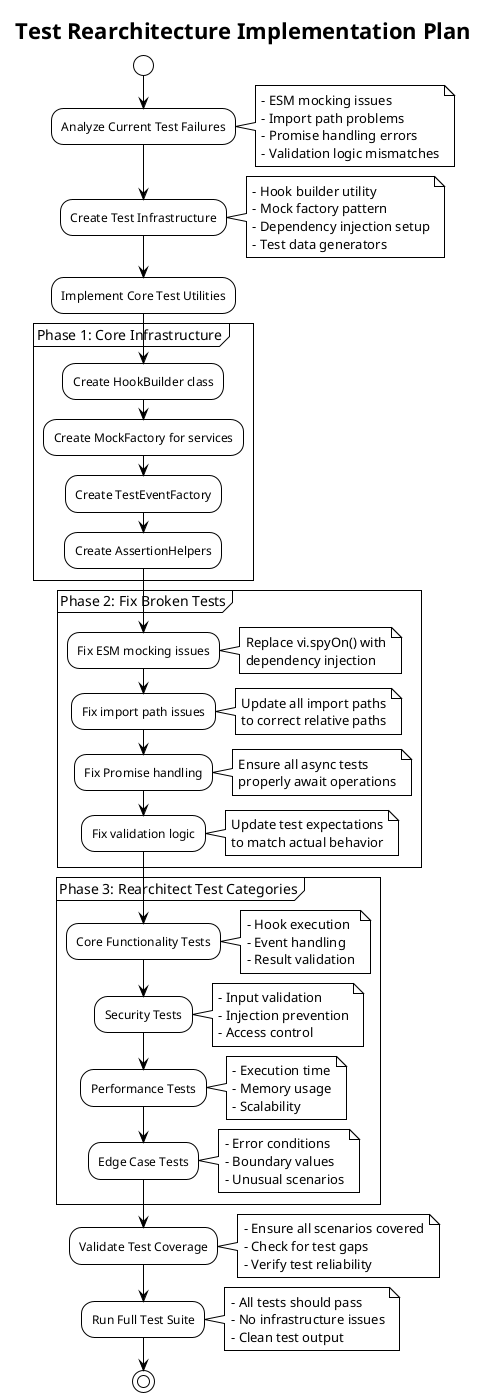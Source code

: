 @startuml Test Implementation Plan

!theme plain
skinparam backgroundColor #FFFFFF
skinparam activityStyle rectangle

title Test Rearchitecture Implementation Plan

start

:Analyze Current Test Failures;
note right
  - ESM mocking issues
  - Import path problems
  - Promise handling errors
  - Validation logic mismatches
end note

:Create Test Infrastructure;
note right
  - Hook builder utility
  - Mock factory pattern
  - Dependency injection setup
  - Test data generators
end note

:Implement Core Test Utilities;

partition "Phase 1: Core Infrastructure" {
  :Create HookBuilder class;
  :Create MockFactory for services;
  :Create TestEventFactory;
  :Create AssertionHelpers;
}

partition "Phase 2: Fix Broken Tests" {
  :Fix ESM mocking issues;
  note right
    Replace vi.spyOn() with
    dependency injection
  end note
  
  :Fix import path issues;
  note right
    Update all import paths
    to correct relative paths
  end note
  
  :Fix Promise handling;
  note right
    Ensure all async tests
    properly await operations
  end note
  
  :Fix validation logic;
  note right
    Update test expectations
    to match actual behavior
  end note
}

partition "Phase 3: Rearchitect Test Categories" {
  :Core Functionality Tests;
  note right
    - Hook execution
    - Event handling
    - Result validation
  end note
  
  :Security Tests;
  note right
    - Input validation
    - Injection prevention
    - Access control
  end note
  
  :Performance Tests;
  note right
    - Execution time
    - Memory usage
    - Scalability
  end note
  
  :Edge Case Tests;
  note right
    - Error conditions
    - Boundary values
    - Unusual scenarios
  end note
}

:Validate Test Coverage;
note right
  - Ensure all scenarios covered
  - Check for test gaps
  - Verify test reliability
end note

:Run Full Test Suite;
note right
  - All tests should pass
  - No infrastructure issues
  - Clean test output
end note

stop

@enduml
